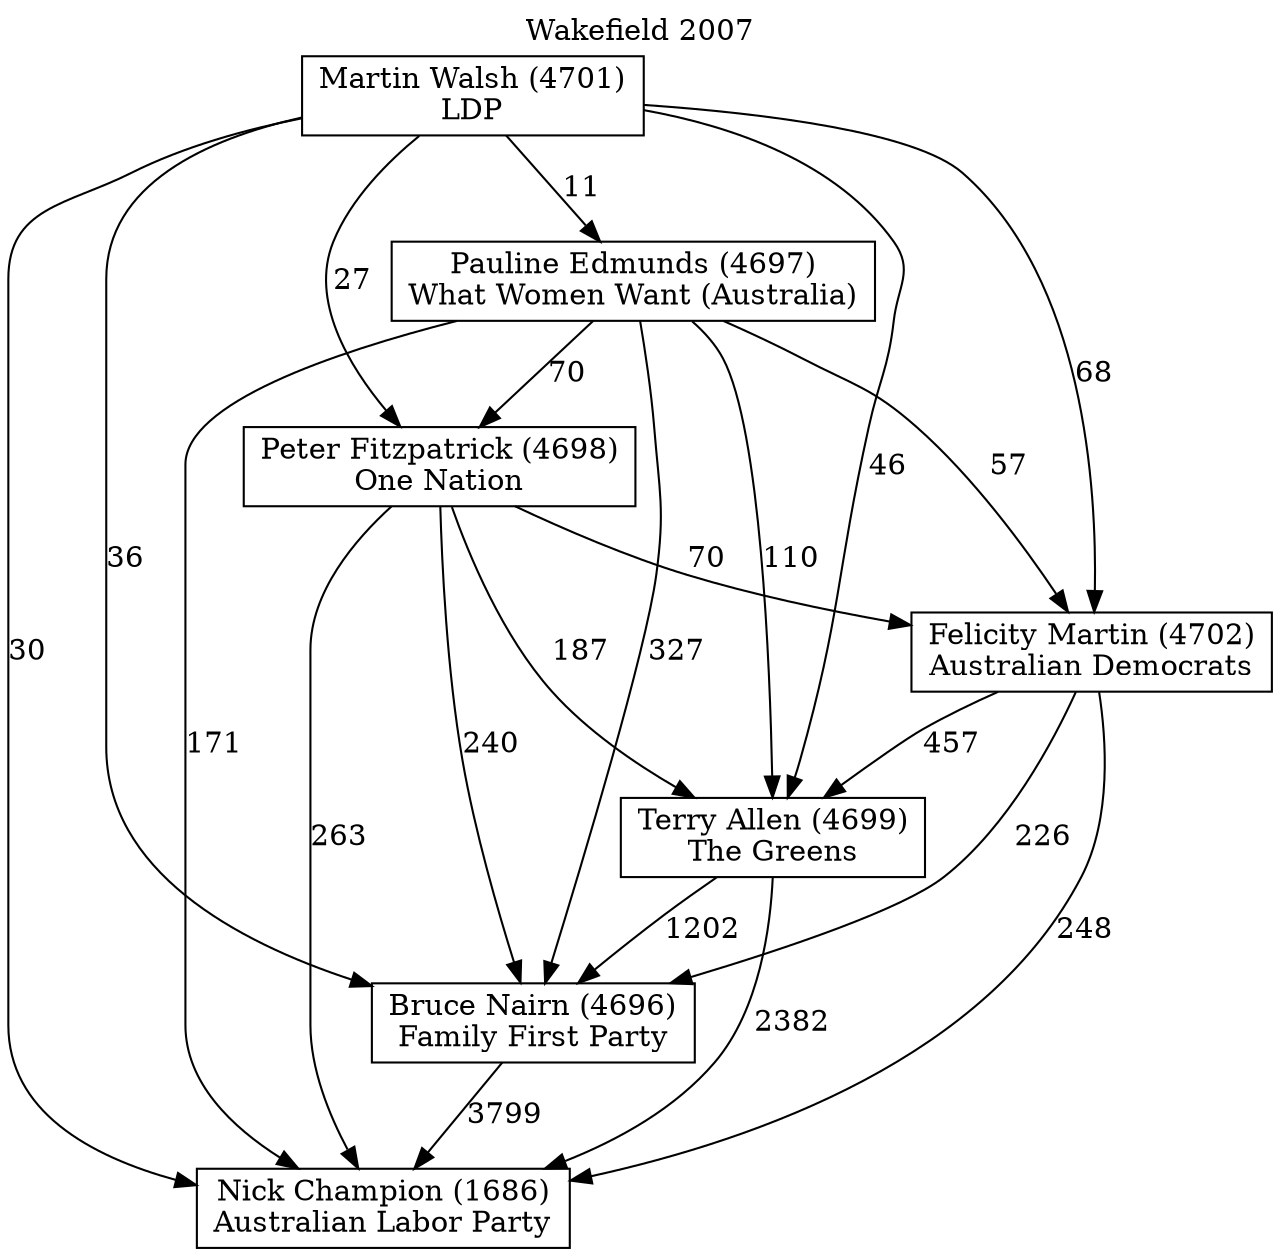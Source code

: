 // House preference flow
digraph "Nick Champion (1686)_Wakefield_2007" {
	graph [label="Wakefield 2007" labelloc=t mclimit=10]
	node [shape=box]
	"Nick Champion (1686)" [label="Nick Champion (1686)
Australian Labor Party"]
	"Bruce Nairn (4696)" [label="Bruce Nairn (4696)
Family First Party"]
	"Terry Allen (4699)" [label="Terry Allen (4699)
The Greens"]
	"Felicity Martin (4702)" [label="Felicity Martin (4702)
Australian Democrats"]
	"Peter Fitzpatrick (4698)" [label="Peter Fitzpatrick (4698)
One Nation"]
	"Pauline Edmunds (4697)" [label="Pauline Edmunds (4697)
What Women Want (Australia)"]
	"Martin Walsh (4701)" [label="Martin Walsh (4701)
LDP"]
	"Bruce Nairn (4696)" -> "Nick Champion (1686)" [label=3799]
	"Terry Allen (4699)" -> "Bruce Nairn (4696)" [label=1202]
	"Felicity Martin (4702)" -> "Terry Allen (4699)" [label=457]
	"Peter Fitzpatrick (4698)" -> "Felicity Martin (4702)" [label=70]
	"Pauline Edmunds (4697)" -> "Peter Fitzpatrick (4698)" [label=70]
	"Martin Walsh (4701)" -> "Pauline Edmunds (4697)" [label=11]
	"Terry Allen (4699)" -> "Nick Champion (1686)" [label=2382]
	"Felicity Martin (4702)" -> "Nick Champion (1686)" [label=248]
	"Peter Fitzpatrick (4698)" -> "Nick Champion (1686)" [label=263]
	"Pauline Edmunds (4697)" -> "Nick Champion (1686)" [label=171]
	"Martin Walsh (4701)" -> "Nick Champion (1686)" [label=30]
	"Martin Walsh (4701)" -> "Peter Fitzpatrick (4698)" [label=27]
	"Pauline Edmunds (4697)" -> "Felicity Martin (4702)" [label=57]
	"Martin Walsh (4701)" -> "Felicity Martin (4702)" [label=68]
	"Peter Fitzpatrick (4698)" -> "Terry Allen (4699)" [label=187]
	"Pauline Edmunds (4697)" -> "Terry Allen (4699)" [label=110]
	"Martin Walsh (4701)" -> "Terry Allen (4699)" [label=46]
	"Felicity Martin (4702)" -> "Bruce Nairn (4696)" [label=226]
	"Peter Fitzpatrick (4698)" -> "Bruce Nairn (4696)" [label=240]
	"Pauline Edmunds (4697)" -> "Bruce Nairn (4696)" [label=327]
	"Martin Walsh (4701)" -> "Bruce Nairn (4696)" [label=36]
}
